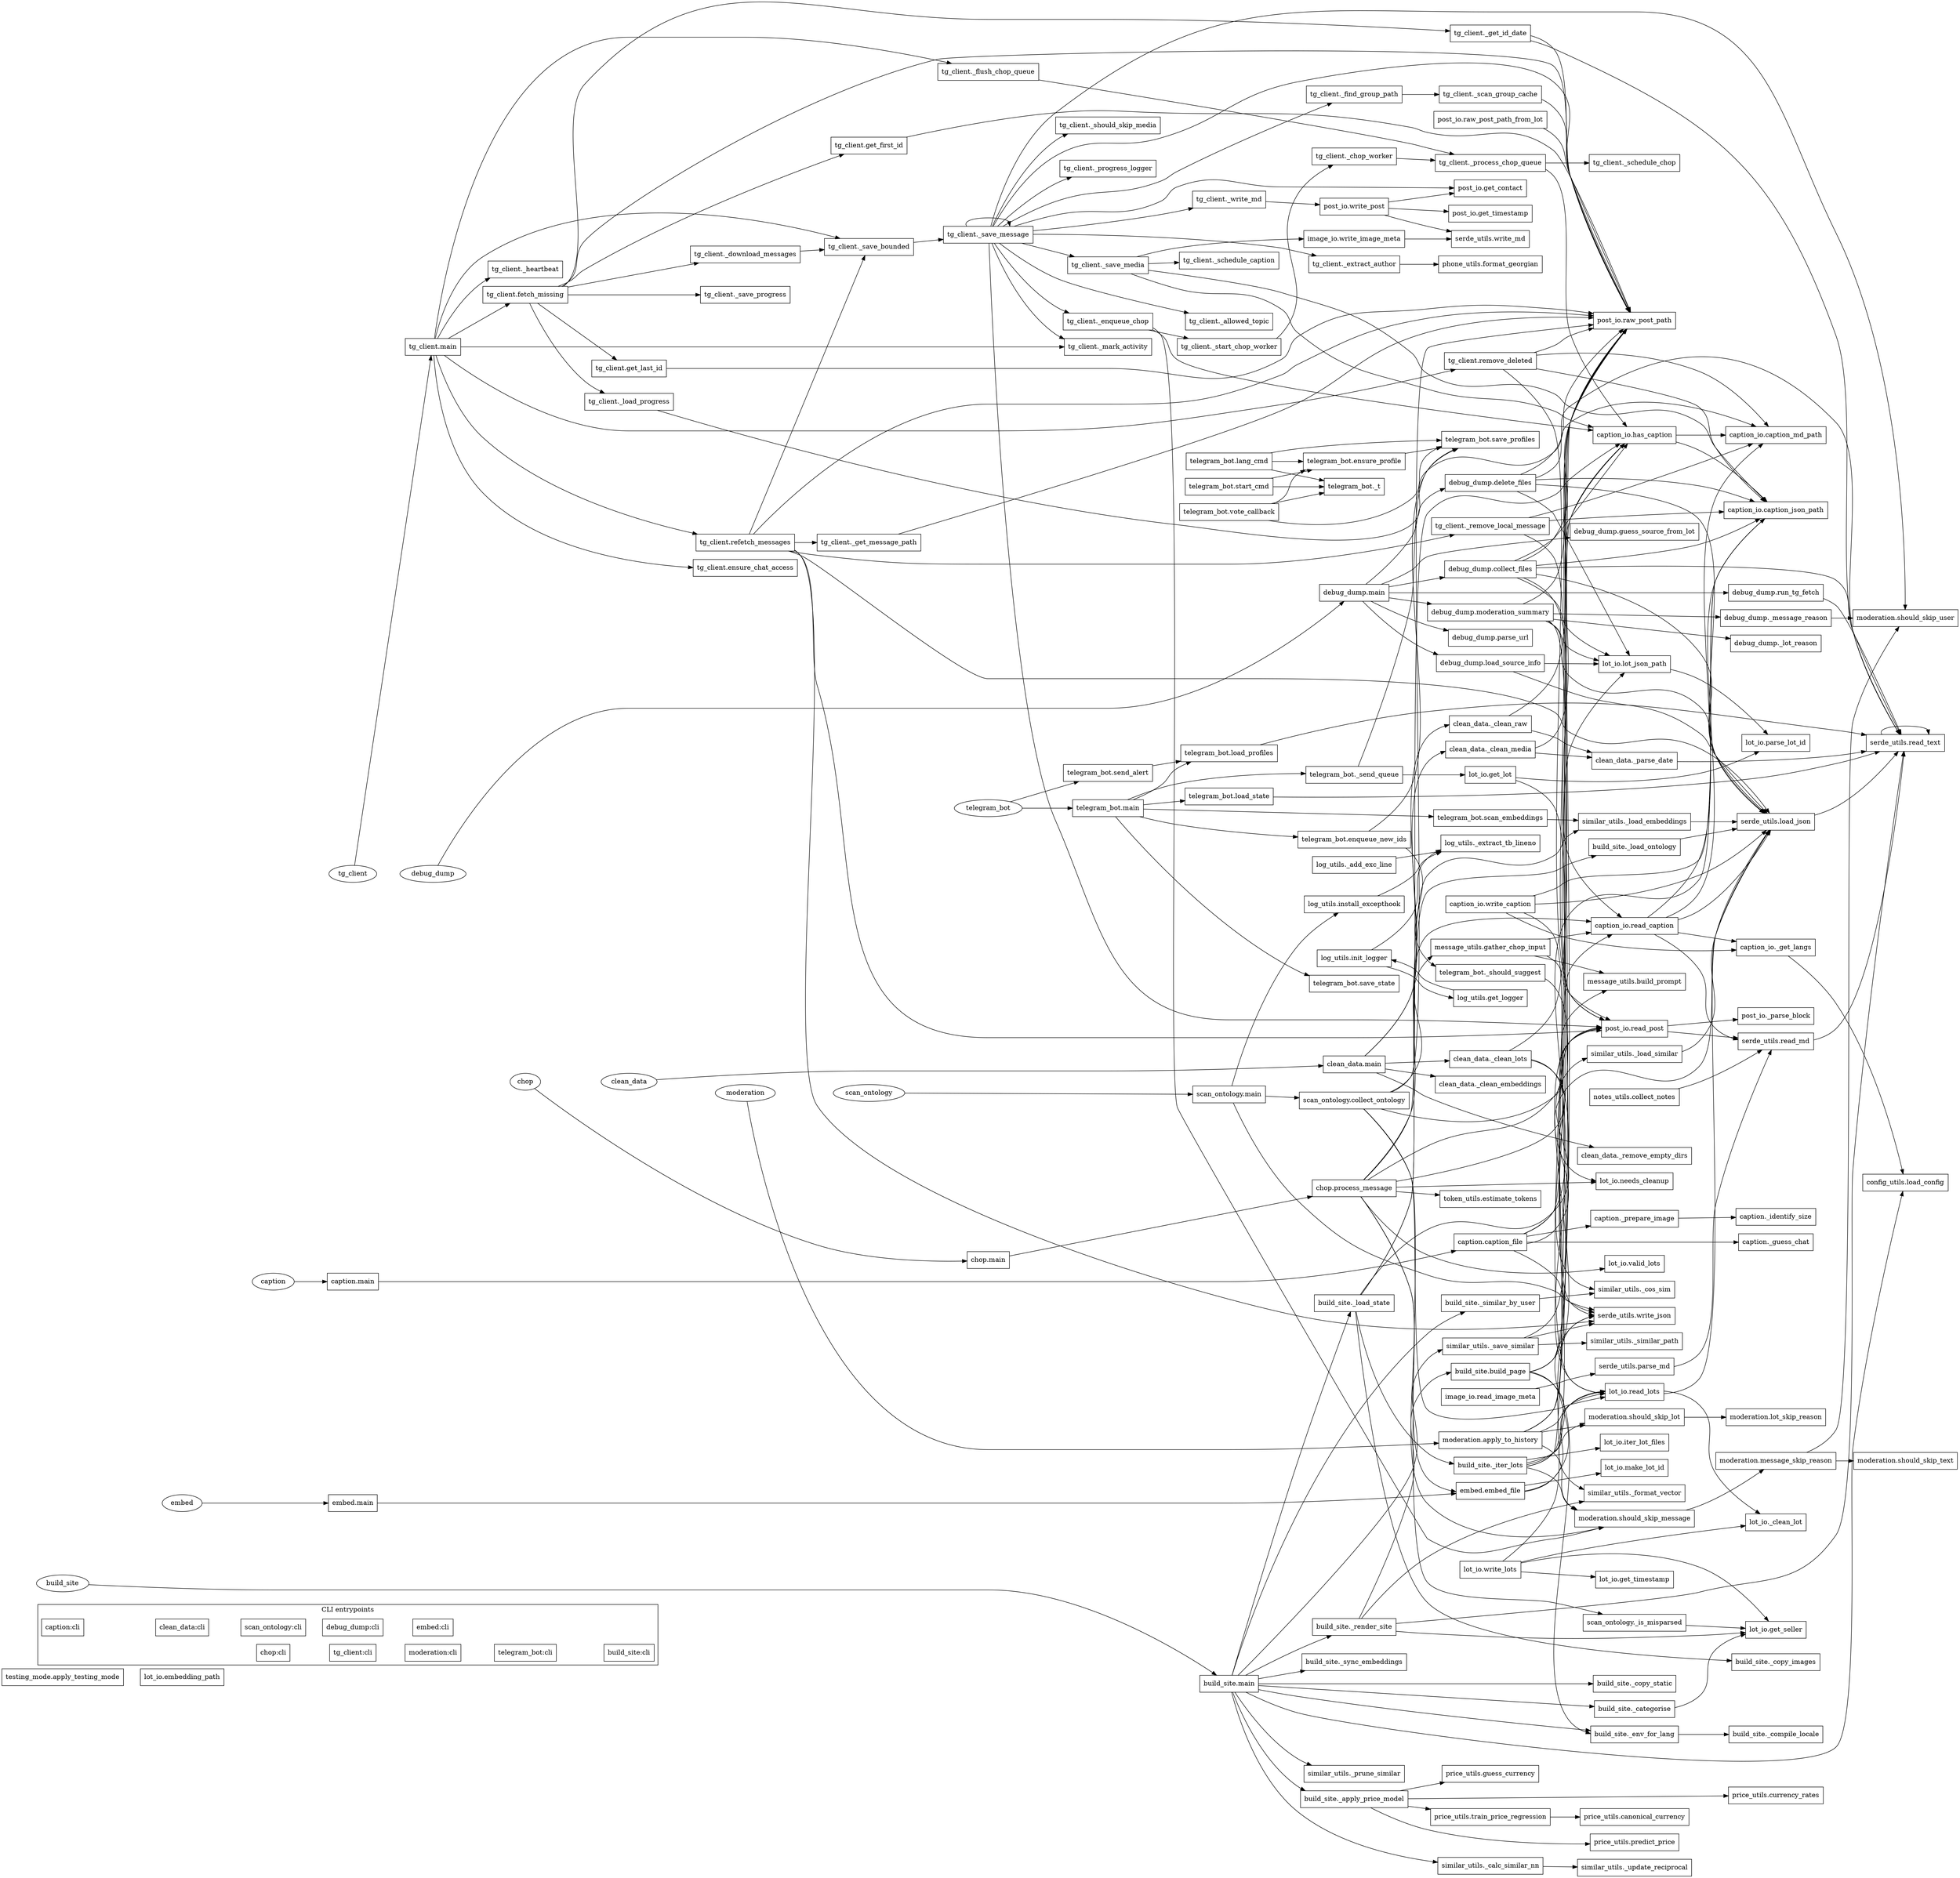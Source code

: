 digraph callgraph {
	graph [rankdir=LR];
	subgraph cluster_cli {
		graph [label="CLI entrypoints",
			newrank=true
		];
		"chop:cli"	[shape=box,
			tooltip="Command line entrypoint"];
		"tg_client:cli"	[shape=box,
			tooltip="Command line entrypoint"];
		"moderation:cli"	[shape=box,
			tooltip="Command line entrypoint"];
		"telegram_bot:cli"	[shape=box,
			tooltip="Command line entrypoint"];
		"build_site:cli"	[shape=box,
			tooltip="Command line entrypoint"];
		"caption:cli"	[shape=box,
			tooltip="Command line entrypoint"];
		"clean_data:cli"	[shape=box,
			tooltip="Command line entrypoint"];
		"scan_ontology:cli"	[shape=box,
			tooltip="Command line entrypoint"];
		"debug_dump:cli"	[shape=box,
			tooltip="Command line entrypoint"];
		"embed:cli"	[shape=box,
			tooltip="Command line entrypoint"];
	}
	"testing_mode.apply_testing_mode"	[shape=box];
	"lot_io.embedding_path"	[shape=box,
		tooltip="Return embedding file path for ``lot_path``."];
	"testing_mode.apply_testing_mode" -> "lot_io.embedding_path"	[style=invis];
	"token_utils.estimate_tokens"	[shape=box,
		tooltip="Return a naive token count approximation."];
	"chop.process_message"	[shape=box];
	"chop.process_message" -> "token_utils.estimate_tokens"	[minlen=1];
	"caption_io.has_caption"	[shape=box,
		tooltip="Return ``True`` when any caption exists for ``image``."];
	"chop.process_message" -> "caption_io.has_caption";
	"caption_io.read_caption"	[shape=box,
		tooltip="Return caption for ``image`` in ``lang`` or empty string when missing."];
	"chop.process_message" -> "caption_io.read_caption";
	"message_utils.build_prompt"	[shape=box,
		tooltip="Return prompt combining message text with captioned file names."];
	"chop.process_message" -> "message_utils.build_prompt";
	"moderation.should_skip_message"	[shape=box,
		tooltip="Return ``True`` when the raw Telegram message should be ignored."];
	"chop.process_message" -> "moderation.should_skip_message";
	"lot_io.valid_lots"	[shape=box,
		tooltip="Return ``True`` when every lot contains the required translations."];
	"chop.process_message" -> "lot_io.valid_lots"	[minlen=2];
	"lot_io.needs_cleanup"	[shape=box,
		tooltip="Return ``True`` when ``clean_data`` would drop ``lots``."];
	"chop.process_message" -> "lot_io.needs_cleanup";
	"post_io.read_post"	[shape=box,
		tooltip="Return metadata dictionary and body text for ``path``."];
	"chop.process_message" -> "post_io.read_post";
	"embed.embed_file"	[shape=box,
		tooltip="Embed ``path`` and write the result beside it under ``EMBED_DIR``."];
	"chop.process_message" -> "embed.embed_file";
	"chop.main"	[shape=box,
		tooltip="Process a single message file passed on the command line."];
	"chop.main" -> "chop.process_message";
	"log_utils._extract_tb_lineno"	[shape=box,
		tooltip="Return the last line number from a traceback."];
	"log_utils._add_exc_line"	[shape=box,
		tooltip="Attach ``line`` from traceback to structured log events."];
	"log_utils._add_exc_line" -> "log_utils._extract_tb_lineno"	[minlen=1];
	"log_utils.init_logger"	[shape=box,
		tooltip="Initialize logger writing to ``LOGFILE``.

``LOG_LEVEL`` may be set in ``config.py`` or via an environment
variable.  The level \
accepts ``DEBUG``, ``INFO`` or ``ERROR`` and
defaults to ``INFO``.  The function falls back to the standard
``logging`` module if ``\
structlog`` isn't available so the scripts
can still run in minimal environments."];
	"log_utils.init_logger" -> "log_utils._extract_tb_lineno";
	"log_utils.get_logger"	[shape=box,
		tooltip="Return the singleton logger instance."];
	"log_utils.init_logger" -> "log_utils.get_logger"	[minlen=1];
	"log_utils.get_logger" -> "log_utils.init_logger";
	"log_utils.install_excepthook"	[shape=box,
		tooltip="Redirect uncaught exceptions to ``logger.exception``."];
	"log_utils.install_excepthook" -> "log_utils._extract_tb_lineno";
	"caption_io._get_langs"	[shape=box,
		tooltip="Return configured languages, caching the result."];
	"config_utils.load_config"	[shape=box,
		tooltip="Return the ``config`` module or exit with a helpful message.

When running the scripts directly from ``src/`` the repository root \
isn't on
``sys.path`` and ``config.py`` can't be imported.  Try adding the parent
directory before failing so the configuration \
can live alongside
``config.example.py`` in the project root."];
	"caption_io._get_langs" -> "config_utils.load_config";
	"caption_io.caption_json_path"	[shape=box,
		tooltip="Return new-style caption path for ``image``."];
	"caption_io.caption_md_path"	[shape=box,
		tooltip="Return legacy Markdown caption path for ``image``."];
	"caption_io.has_caption" -> "caption_io.caption_json_path";
	"caption_io.has_caption" -> "caption_io.caption_md_path";
	"caption_io.read_caption" -> "caption_io._get_langs";
	"caption_io.read_caption" -> "caption_io.caption_json_path";
	"caption_io.read_caption" -> "caption_io.caption_md_path";
	"serde_utils.read_md"	[shape=box,
		tooltip="Alias for :func:`read_text` used for Markdown files."];
	"caption_io.read_caption" -> "serde_utils.read_md";
	"serde_utils.load_json"	[shape=box,
		tooltip="Return parsed JSON or ``None`` when invalid."];
	"caption_io.read_caption" -> "serde_utils.load_json";
	"caption_io.write_caption"	[shape=box,
		tooltip="Write ``text`` as ``lang`` caption for ``image``."];
	"caption_io.write_caption" -> "caption_io._get_langs";
	"caption_io.write_caption" -> "caption_io.caption_json_path";
	"caption_io.write_caption" -> "serde_utils.load_json";
	"serde_utils.write_json"	[shape=box,
		tooltip="Serialise ``data`` to ``path`` with standard options."];
	"caption_io.write_caption" -> "serde_utils.write_json";
	"similar_utils._load_embeddings"	[shape=box,
		tooltip="Return mapping of lot id to embedding vector."];
	"similar_utils._load_embeddings" -> "serde_utils.load_json";
	"similar_utils._cos_sim"	[shape=box,
		tooltip="Return cosine similarity between two embeddings."];
	"similar_utils._format_vector"	[shape=box,
		tooltip="Return compact JSON representation for ``vec``."];
	"similar_utils._similar_path"	[shape=box,
		tooltip="Return cache file path for ``lot_path`` under ``SIMILAR_DIR``."];
	"similar_utils._load_similar"	[shape=box,
		tooltip="Return cached similar lots mapping."];
	"similar_utils._load_similar" -> "serde_utils.load_json";
	"similar_utils._save_similar"	[shape=box,
		tooltip="Write ``sim_map`` to ``SIMILAR_DIR`` mirroring ``LOTS_DIR`` layout."];
	"similar_utils._save_similar" -> "similar_utils._similar_path"	[minlen=1];
	"lot_io.lot_json_path"	[shape=box,
		tooltip="Return full JSON path for ``lot_id`` given ``root`` directory."];
	"similar_utils._save_similar" -> "lot_io.lot_json_path";
	"similar_utils._save_similar" -> "serde_utils.write_json";
	"similar_utils._update_reciprocal"	[shape=box,
		tooltip="Insert ``lot_id`` into caches of lots listed in ``sims`` if closer."];
	"similar_utils._prune_similar"	[shape=box,
		tooltip="Drop cache entries referring to ids not in ``valid_ids``."];
	"similar_utils._calc_similar_nn"	[shape=box,
		tooltip="Fill ``sim_map`` for ``new_ids`` using a nearest neighbour search.

``vec_ids`` lists all lots that have an embedding.  ``new_ids`` \
is a subset
for which we still need recommendations.  We gather vectors for
``vec_ids`` and use ``NearestNeighbors`` from scikit-learn \
to find the
closest items.  Embeddings of lots without a vector are skipped."];
	"similar_utils._calc_similar_nn" -> "similar_utils._update_reciprocal"	[minlen=1];
	"notes_utils.collect_notes"	[shape=box,
		tooltip="Return combined notes if ``notes/`` exists."];
	"notes_utils.collect_notes" -> "serde_utils.read_md"	[minlen=1];
	"message_utils.gather_chop_input"	[shape=box,
		tooltip="Return the exact text fed to the lot parser for ``msg_path``."];
	"message_utils.gather_chop_input" -> "caption_io.read_caption";
	"message_utils.gather_chop_input" -> "message_utils.build_prompt";
	"message_utils.gather_chop_input" -> "post_io.read_post";
	"tg_client._mark_activity"	[shape=box,
		tooltip="Update ``_last_event`` to the current time."];
	"tg_client._heartbeat"	[shape=box,
		tooltip="Periodically log a heartbeat and warn if idle for too long."];
	"tg_client._progress_logger"	[shape=box,
		tooltip="Return a progress callback that logs received bytes."];
	"tg_client._write_md"	[shape=box,
		tooltip="Helper to store a raw post in Markdown format."];
	"post_io.write_post"	[shape=box,
		tooltip="Write metadata and body as a Markdown post."];
	"tg_client._write_md" -> "post_io.write_post";
	"tg_client._scan_group_cache"	[shape=box,
		tooltip="Build group_id -> Path mapping for ``chat`` quickly."];
	"post_io.raw_post_path"	[shape=box,
		tooltip="Return absolute message path for ``rel`` under ``root``."];
	"tg_client._scan_group_cache" -> "post_io.raw_post_path";
	"tg_client._find_group_path"	[shape=box,
		tooltip="Return stored message path for ``group_id`` if known."];
	"tg_client._find_group_path" -> "tg_client._scan_group_cache"	[minlen=1];
	"tg_client._get_message_path"	[shape=box,
		tooltip="Return path of stored message ``msg_id`` in ``chat`` if any."];
	"tg_client._get_message_path" -> "post_io.raw_post_path";
	"tg_client._should_skip_media"	[shape=box,
		tooltip="Return reason string if ``msg`` media should be skipped."];
	"tg_client._allowed_topic"	[shape=box,
		tooltip="Return ``True`` if ``msg`` belongs to an allowed forum topic."];
	"tg_client._extract_author"	[shape=box,
		tooltip="Return a metadata dictionary describing the message author."];
	"phone_utils.format_georgian"	[shape=box,
		tooltip="Return ``phone`` in ``+995...`` format if possible."];
	"tg_client._extract_author" -> "phone_utils.format_georgian"	[minlen=1];
	"tg_client._schedule_caption"	[shape=box,
		tooltip="Run captioning in a separate process so downloads continue."];
	"tg_client._schedule_chop"	[shape=box,
		tooltip="Run lot extraction in a separate process."];
	"tg_client._enqueue_chop"	[shape=box,
		tooltip="Queue ``path`` for chopping once captions are available."];
	"tg_client._enqueue_chop" -> "caption_io.has_caption";
	"tg_client._start_chop_worker"	[shape=box,
		tooltip="Ensure the chop queue worker task is running."];
	"tg_client._enqueue_chop" -> "tg_client._start_chop_worker"	[minlen=1];
	"tg_client._enqueue_chop" -> "moderation.should_skip_message";
	"tg_client._chop_worker"	[shape=box,
		tooltip="Background task processing ``_CHOP_QUEUE``."];
	"tg_client._start_chop_worker" -> "tg_client._chop_worker"	[minlen=1];
	"tg_client._process_chop_queue"	[shape=box,
		tooltip="Check queued posts and chop cooled down ones."];
	"tg_client._process_chop_queue" -> "caption_io.has_caption";
	"tg_client._process_chop_queue" -> "tg_client._schedule_chop"	[minlen=1];
	"tg_client._chop_worker" -> "tg_client._process_chop_queue";
	"tg_client._flush_chop_queue"	[shape=box,
		tooltip="Run the chop worker until the queue is empty and cancel it."];
	"tg_client._flush_chop_queue" -> "tg_client._process_chop_queue";
	"tg_client._get_id_date"	[shape=box,
		tooltip="Return the stored date for ``msg_id`` in ``chat`` if available."];
	"serde_utils.read_text"	[shape=box,
		tooltip="Return file contents as UTF-8 or empty string when missing."];
	"tg_client._get_id_date" -> "serde_utils.read_text";
	"tg_client._get_id_date" -> "post_io.raw_post_path";
	"tg_client._load_progress"	[shape=box,
		tooltip="Return saved resume timestamp for ``chat`` if available."];
	"tg_client._load_progress" -> "serde_utils.read_text";
	"tg_client._save_progress"	[shape=box,
		tooltip="Persist resume timestamp for ``chat`` to ``STATE_DIR``."];
	"tg_client.get_first_id"	[shape=box,
		tooltip="Return the smallest saved message id for ``chat``."];
	"tg_client.get_first_id" -> "post_io.raw_post_path";
	"tg_client.get_last_id"	[shape=box,
		tooltip="Return the highest saved message id for ``chat``."];
	"tg_client.get_last_id" -> "post_io.raw_post_path";
	"tg_client._save_message"	[shape=box,
		tooltip="Write ``msg`` to disk with metadata and any media references.

Returns the path of the stored message or ``None`` when skipped."];
	"tg_client._save_message" -> "tg_client._mark_activity";
	"tg_client._save_message" -> "tg_client._progress_logger"	[minlen=1];
	"tg_client._save_message" -> "tg_client._write_md"	[minlen=2];
	"tg_client._save_message" -> "tg_client._find_group_path"	[minlen=3];
	"tg_client._save_message" -> "tg_client._should_skip_media"	[minlen=1];
	"tg_client._save_message" -> "tg_client._allowed_topic"	[minlen=2];
	"tg_client._save_message" -> "tg_client._extract_author"	[minlen=3];
	"tg_client._save_message" -> "tg_client._enqueue_chop";
	"tg_client._save_message" -> "tg_client._save_message";
	"tg_client._save_media"	[shape=box,
		tooltip="Store ``data`` and return relative file path."];
	"tg_client._save_message" -> "tg_client._save_media";
	"moderation.should_skip_user"	[shape=box,
		tooltip="Return ``True`` if ``username`` is blacklisted."];
	"tg_client._save_message" -> "moderation.should_skip_user";
	"post_io.get_contact"	[shape=box,
		tooltip="Return a contact identifier from ``meta`` or ``None`` when missing."];
	"tg_client._save_message" -> "post_io.get_contact";
	"tg_client._save_message" -> "post_io.read_post";
	"tg_client._save_message" -> "post_io.raw_post_path";
	"tg_client._save_media" -> "caption_io.caption_json_path";
	"tg_client._save_media" -> "caption_io.has_caption";
	"tg_client._save_media" -> "tg_client._schedule_caption"	[minlen=1];
	"image_io.write_image_meta"	[shape=box,
		tooltip="Write ``meta`` to ``path.with_suffix('.md')``."];
	"tg_client._save_media" -> "image_io.write_image_meta"	[minlen=2];
	"tg_client._save_bounded"	[shape=box,
		tooltip="Run ``_save_message`` under the global semaphore and return path."];
	"tg_client._save_bounded" -> "tg_client._save_message";
	"tg_client._remove_local_message"	[shape=box,
		tooltip="Delete ``path`` and related media if the post no longer exists."];
	"tg_client._remove_local_message" -> "caption_io.caption_json_path";
	"tg_client._remove_local_message" -> "caption_io.caption_md_path";
	"tg_client._remove_local_message" -> "post_io.read_post";
	"tg_client._download_messages"	[shape=box,
		tooltip="Save ``messages`` with a progress bar and return count saved."];
	"tg_client._download_messages" -> "tg_client._save_bounded";
	"tg_client.ensure_chat_access"	[shape=box,
		tooltip="Join chats listed in ``CHATS`` if not already joined."];
	"tg_client.refetch_messages"	[shape=box,
		tooltip="Re-fetch posts that failed parsing or are empty."];
	"tg_client.refetch_messages" -> "tg_client._get_message_path"	[minlen=1];
	"tg_client.refetch_messages" -> "tg_client._save_bounded";
	"tg_client.refetch_messages" -> "tg_client._remove_local_message";
	"tg_client.refetch_messages" -> "serde_utils.load_json";
	"tg_client.refetch_messages" -> "serde_utils.write_json";
	"tg_client.refetch_messages" -> "post_io.read_post";
	"tg_client.refetch_messages" -> "post_io.raw_post_path";
	"tg_client.fetch_missing"	[shape=box,
		tooltip="Pull new messages and back-fill history until fully synced."];
	"tg_client.fetch_missing" -> "tg_client._get_id_date";
	"tg_client.fetch_missing" -> "tg_client._load_progress"	[minlen=1];
	"tg_client.fetch_missing" -> "tg_client._save_progress"	[minlen=2];
	"tg_client.fetch_missing" -> "tg_client.get_first_id"	[minlen=3];
	"tg_client.fetch_missing" -> "tg_client.get_last_id"	[minlen=1];
	"tg_client.fetch_missing" -> "tg_client._download_messages"	[minlen=2];
	"tg_client.fetch_missing" -> "post_io.raw_post_path";
	"tg_client.remove_deleted"	[shape=box,
		tooltip="Delete locally stored messages removed from Telegram recently."];
	"tg_client.remove_deleted" -> "caption_io.caption_json_path";
	"tg_client.remove_deleted" -> "caption_io.caption_md_path";
	"tg_client.remove_deleted" -> "post_io.read_post";
	"tg_client.remove_deleted" -> "post_io.raw_post_path";
	"tg_client.main"	[shape=box];
	"tg_client.main" -> "tg_client._mark_activity";
	"tg_client.main" -> "tg_client._heartbeat"	[minlen=1];
	"tg_client.main" -> "tg_client._flush_chop_queue"	[minlen=2];
	"tg_client.main" -> "tg_client._save_bounded";
	"tg_client.main" -> "tg_client.ensure_chat_access"	[minlen=3];
	"tg_client.main" -> "tg_client.refetch_messages";
	"tg_client.main" -> "tg_client.fetch_missing";
	"tg_client.main" -> "tg_client.remove_deleted";
	"moderation.should_skip_text"	[shape=box,
		tooltip="Return ``True`` if ``text`` contains banned phrases."];
	"moderation.message_skip_reason"	[shape=box,
		tooltip="Return the moderation reason for ``meta`` and ``text`` or ``None``."];
	"moderation.message_skip_reason" -> "moderation.should_skip_text"	[minlen=1];
	"moderation.message_skip_reason" -> "moderation.should_skip_user";
	"moderation.should_skip_message" -> "moderation.message_skip_reason";
	"moderation.lot_skip_reason"	[shape=box,
		tooltip="Return the moderation reason for ``lot`` or ``None``."];
	"moderation.should_skip_lot"	[shape=box,
		tooltip="Return ``True`` when the lot fails additional checks."];
	"moderation.should_skip_lot" -> "moderation.lot_skip_reason"	[minlen=1];
	"moderation.apply_to_history"	[shape=box,
		tooltip="Remove processed lots now failing moderation."];
	"moderation.apply_to_history" -> "moderation.should_skip_message";
	"moderation.apply_to_history" -> "moderation.should_skip_lot";
	"lot_io.read_lots"	[shape=box,
		tooltip="Return a list of lots from ``path`` or ``None`` when invalid."];
	"moderation.apply_to_history" -> "lot_io.read_lots";
	"moderation.apply_to_history" -> "post_io.read_post";
	"moderation.apply_to_history" -> "post_io.raw_post_path";
	"lot_io._clean_lot"	[shape=box,
		tooltip="Return ``lot`` without empty or null fields."];
	"lot_io.get_seller"	[shape=box,
		tooltip="Return the seller identifier or ``None`` when missing."];
	"lot_io.get_timestamp"	[shape=box,
		tooltip="Return ``lot['timestamp']`` as a timezone-aware ``datetime``."];
	"lot_io.read_lots" -> "lot_io._clean_lot";
	"lot_io.read_lots" -> "serde_utils.load_json";
	"lot_io.write_lots"	[shape=box,
		tooltip="Write lots to ``path`` using consistent JSON formatting."];
	"lot_io.write_lots" -> "lot_io._clean_lot";
	"lot_io.write_lots" -> "lot_io.get_seller";
	"lot_io.write_lots" -> "lot_io.get_timestamp"	[minlen=1];
	"lot_io.write_lots" -> "serde_utils.write_json";
	"lot_io.make_lot_id"	[shape=box,
		tooltip="Return lot id string for ``rel`` and ``index``.

``rel`` is the JSON file path relative to the ``data/lots`` directory
without the ``\
.json`` suffix."];
	"lot_io.parse_lot_id"	[shape=box,
		tooltip="Return ``(relative_path, index)`` extracted from ``lot_id``."];
	"lot_io.lot_json_path" -> "lot_io.parse_lot_id";
	"lot_io.embedding_path" -> "chop:cli"	[style=invis];
	"lot_io.iter_lot_files"	[shape=box,
		tooltip="Return ``*.json`` files under ``root``.

When ``newest_first`` is ``True`` the result is ordered by modification
time with the most \
recently changed files first.  Both ``build_site.py`` and
``pending_embed.py`` rely on this helper so they scan the lot directory \
in
the same order."];
	"lot_io.get_lot"	[shape=box,
		tooltip="Return the lot identified by ``lot_id`` or ``None`` when missing."];
	"lot_io.get_lot" -> "lot_io.read_lots";
	"lot_io.get_lot" -> "lot_io.parse_lot_id";
	"serde_utils.read_text" -> "serde_utils.read_text";
	"serde_utils.read_md" -> "serde_utils.read_text";
	"serde_utils.write_md"	[shape=box,
		tooltip="Write ``text`` to ``path`` ensuring a trailing newline."];
	"serde_utils.parse_md"	[shape=box,
		tooltip="Return metadata dictionary and body text from ``path``."];
	"serde_utils.parse_md" -> "serde_utils.read_md";
	"serde_utils.load_json" -> "serde_utils.read_text";
	"telegram_bot._t"	[shape=box,
		tooltip="Return ``text`` translated to ``lang`` using gettext files."];
	"telegram_bot.ensure_profile"	[shape=box,
		tooltip="Return profile for ``uid`` creating one if needed."];
	"telegram_bot.save_profiles"	[shape=box,
		tooltip="Write ``profiles`` to disk."];
	"telegram_bot.ensure_profile" -> "telegram_bot.save_profiles";
	"telegram_bot.load_profiles"	[shape=box,
		tooltip="Populate the global ``profiles`` mapping."];
	"telegram_bot.load_profiles" -> "serde_utils.read_text";
	"telegram_bot.load_state"	[shape=box,
		tooltip="Populate ``processed_ids`` from ``STATE_PATH``."];
	"telegram_bot.load_state" -> "serde_utils.read_text";
	"telegram_bot.save_state"	[shape=box];
	"telegram_bot.scan_embeddings"	[shape=box,
		tooltip="Load new embeddings and return list of new lot ids."];
	"telegram_bot.scan_embeddings" -> "similar_utils._load_embeddings";
	"telegram_bot._should_suggest"	[shape=box];
	"telegram_bot._should_suggest" -> "similar_utils._cos_sim";
	"telegram_bot.enqueue_new_ids"	[shape=box];
	"telegram_bot.enqueue_new_ids" -> "telegram_bot.save_profiles";
	"telegram_bot.enqueue_new_ids" -> "telegram_bot._should_suggest"	[minlen=1];
	"telegram_bot._send_queue"	[shape=box];
	"telegram_bot._send_queue" -> "lot_io.get_lot";
	"telegram_bot._send_queue" -> "telegram_bot.save_profiles";
	"telegram_bot.send_alert"	[shape=box,
		tooltip="Broadcast ``text`` to all registered users."];
	"telegram_bot.send_alert" -> "telegram_bot.load_profiles";
	"telegram_bot.start_cmd"	[shape=box];
	"telegram_bot.start_cmd" -> "telegram_bot._t";
	"telegram_bot.start_cmd" -> "telegram_bot.ensure_profile";
	"telegram_bot.lang_cmd"	[shape=box];
	"telegram_bot.lang_cmd" -> "telegram_bot._t";
	"telegram_bot.lang_cmd" -> "telegram_bot.ensure_profile";
	"telegram_bot.lang_cmd" -> "telegram_bot.save_profiles";
	"telegram_bot.vote_callback"	[shape=box];
	"telegram_bot.vote_callback" -> "telegram_bot._t";
	"telegram_bot.vote_callback" -> "telegram_bot.ensure_profile";
	"telegram_bot.vote_callback" -> "telegram_bot.save_profiles";
	"telegram_bot.main"	[shape=box];
	"telegram_bot.main" -> "telegram_bot.load_profiles";
	"telegram_bot.main" -> "telegram_bot.load_state"	[minlen=1];
	"telegram_bot.main" -> "telegram_bot.save_state"	[minlen=2];
	"telegram_bot.main" -> "telegram_bot.scan_embeddings"	[minlen=3];
	"telegram_bot.main" -> "telegram_bot.enqueue_new_ids";
	"telegram_bot.main" -> "telegram_bot._send_queue";
	"build_site._load_ontology"	[shape=box];
	"build_site._load_ontology" -> "serde_utils.load_json";
	"build_site._compile_locale"	[shape=box];
	"build_site._env_for_lang"	[shape=box];
	"build_site._env_for_lang" -> "build_site._compile_locale"	[minlen=1];
	"build_site._iter_lots"	[shape=box,
		tooltip="Return all lots ready for rendering."];
	"build_site._iter_lots" -> "moderation.should_skip_message";
	"build_site._iter_lots" -> "moderation.should_skip_lot";
	"build_site._iter_lots" -> "lot_io.read_lots";
	"build_site._iter_lots" -> "lot_io.iter_lot_files"	[minlen=1];
	"build_site._iter_lots" -> "post_io.read_post";
	"build_site._iter_lots" -> "post_io.raw_post_path";
	"build_site._copy_images"	[shape=box];
	"build_site._copy_static"	[shape=box,
		tooltip="Copy CSS and JS so generated pages are standalone."];
	"build_site._load_state"	[shape=box,
		tooltip="Return ontology fields, embeddings, lots and similarity cache."];
	"build_site._load_state" -> "similar_utils._load_embeddings";
	"build_site._load_state" -> "similar_utils._load_similar"	[minlen=1];
	"build_site._load_state" -> "build_site._load_ontology"	[minlen=2];
	"build_site._load_state" -> "build_site._iter_lots";
	"build_site._load_state" -> "build_site._copy_images"	[minlen=3];
	"build_site._sync_embeddings"	[shape=box,
		tooltip="Drop lots or vectors that do not match and return cleaned data."];
	"build_site._apply_price_model"	[shape=box,
		tooltip="Predict prices in USD and guess missing currencies."];
	"price_utils.train_price_regression"	[shape=box,
		tooltip="Return ``(model, currency_map, counts)`` trained on ``lots``.

``lots`` must contain ``price`` and ``price:currency`` fields. Only \
lots with
embeddings present in ``id_to_vec`` are considered. Prices are regressed on
the logarithm scale so coefficients are interpretable \
as multiplicative
factors. ``USD`` is treated as the base currency so coefficients can be
interpreted as exchange rate multipliers. \
The returned ``counts`` dictionary
maps each currency to the number of training samples observed."];
	"build_site._apply_price_model" -> "price_utils.train_price_regression"	[minlen=1];
	"price_utils.predict_price"	[shape=box,
		tooltip="Return predicted price for ``vec`` in ``currency``.

When ``model`` is ``None`` or ``vec`` is missing, ``None`` is returned."];
	"build_site._apply_price_model" -> "price_utils.predict_price"	[minlen=2];
	"price_utils.currency_rates"	[shape=box,
		tooltip="Return estimated currency multipliers relative to the base.

The regression model learns one coefficient per currency dummy feature.  \
The
coefficient is the logarithm of the multiplier relative to USD."];
	"build_site._apply_price_model" -> "price_utils.currency_rates"	[minlen=3];
	"price_utils.guess_currency"	[shape=box,
		tooltip="Return currency with multiplier closest to ``price/pred_usd``.

``pred_usd`` is the predicted price in USD.  ``price`` is the numeric \
value
provided by the user without a currency.  The function compares the implied
multiplier ``price / pred_usd`` against the learnt \
exchange rates and picks
the closest match.  ``counts`` may be provided to ignore rarely seen
currencies when guessing.  Any currency \
with fewer than ``min_samples``
samples in the training set is skipped."];
	"build_site._apply_price_model" -> "price_utils.guess_currency"	[minlen=1];
	"build_site._similar_by_user"	[shape=box,
		tooltip="Return map of lot id to other lots from the same user."];
	"build_site._similar_by_user" -> "similar_utils._cos_sim";
	"build_site._categorise"	[shape=box,
		tooltip="Return category info and recent lot list."];
	"build_site._categorise" -> "lot_io.get_seller";
	"build_site._render_site"	[shape=box];
	"build_site._render_site" -> "similar_utils._format_vector";
	"build_site._render_site" -> "lot_io.get_seller";
	"build_site._render_site" -> "serde_utils.read_text";
	"build_site.build_page"	[shape=box,
		tooltip="Render ``lot`` into separate HTML files for every language."];
	"build_site._render_site" -> "build_site.build_page";
	"build_site.build_page" -> "caption_io.read_caption";
	"build_site.build_page" -> "similar_utils._format_vector";
	"build_site.build_page" -> "build_site._env_for_lang";
	"build_site.build_page" -> "post_io.read_post";
	"build_site.build_page" -> "post_io.raw_post_path";
	"build_site.main"	[shape=box];
	"build_site.main" -> "similar_utils._save_similar";
	"build_site.main" -> "similar_utils._prune_similar"	[minlen=1];
	"build_site.main" -> "similar_utils._calc_similar_nn"	[minlen=2];
	"build_site.main" -> "build_site._env_for_lang";
	"build_site.main" -> "build_site._copy_static"	[minlen=3];
	"build_site.main" -> "build_site._load_state";
	"build_site.main" -> "build_site._sync_embeddings"	[minlen=1];
	"build_site.main" -> "build_site._apply_price_model";
	"build_site.main" -> "build_site._similar_by_user"	[minlen=2];
	"build_site.main" -> "build_site._categorise"	[minlen=3];
	"build_site.main" -> "build_site._render_site";
	"build_site.main" -> "config_utils.load_config";
	"caption._identify_size"	[shape=box,
		tooltip="Return ``(width, height)`` for ``path`` using ImageMagick."];
	"caption._prepare_image"	[shape=box,
		tooltip="Resize ``path`` and return the processed JPEG bytes."];
	"caption._prepare_image" -> "caption._identify_size"	[minlen=1];
	"caption._guess_chat"	[shape=box,
		tooltip="Return chat name for ``path`` relative to ``MEDIA_DIR``."];
	"caption.caption_file"	[shape=box,
		tooltip="Caption ``path`` with GPT-4o and save ``.caption.json`` beside it."];
	"caption.caption_file" -> "caption_io.caption_json_path";
	"caption.caption_file" -> "caption_io.has_caption";
	"caption.caption_file" -> "serde_utils.load_json";
	"caption.caption_file" -> "serde_utils.write_json";
	"caption.caption_file" -> "caption._prepare_image"	[minlen=1];
	"caption.caption_file" -> "caption._guess_chat"	[minlen=2];
	"caption.main"	[shape=box];
	"caption.main" -> "caption.caption_file";
	"image_io.read_image_meta"	[shape=box,
		tooltip="Return metadata from ``path.with_suffix('.md')``."];
	"image_io.read_image_meta" -> "serde_utils.parse_md"	[minlen=1];
	"image_io.write_image_meta" -> "serde_utils.write_md";
	"clean_data._parse_date"	[shape=box,
		tooltip="Return the ``date`` field from a markdown file if present."];
	"clean_data._parse_date" -> "serde_utils.read_text";
	"clean_data._clean_raw"	[shape=box];
	"clean_data._clean_raw" -> "clean_data._parse_date";
	"clean_data._clean_raw" -> "post_io.raw_post_path";
	"clean_data._clean_media"	[shape=box];
	"clean_data._clean_media" -> "caption_io.has_caption";
	"clean_data._clean_media" -> "clean_data._parse_date";
	"clean_data._clean_lots"	[shape=box];
	"clean_data._clean_lots" -> "lot_io.needs_cleanup";
	"clean_data._clean_lots" -> "lot_io.read_lots";
	"clean_data._clean_lots" -> "post_io.raw_post_path";
	"clean_data._clean_embeddings"	[shape=box,
		tooltip="Delete embedding files when the matching lot JSON is absent."];
	"clean_data._remove_empty_dirs"	[shape=box,
		tooltip="Recursively remove empty folders under ``root``."];
	"clean_data.main"	[shape=box];
	"clean_data.main" -> "clean_data._clean_raw";
	"clean_data.main" -> "clean_data._clean_media";
	"clean_data.main" -> "clean_data._clean_lots";
	"clean_data.main" -> "clean_data._clean_embeddings"	[minlen=1];
	"clean_data.main" -> "clean_data._remove_empty_dirs"	[minlen=2];
	"scan_ontology._is_misparsed"	[shape=box,
		tooltip="Return ``True`` for obviously invalid lots or source posts."];
	"scan_ontology._is_misparsed" -> "lot_io.get_seller";
	"scan_ontology.collect_ontology"	[shape=box,
		tooltip="Return counts per field, value counters, misparsed lots and broken metadata."];
	"scan_ontology.collect_ontology" -> "message_utils.gather_chop_input";
	"scan_ontology.collect_ontology" -> "lot_io.read_lots";
	"scan_ontology.collect_ontology" -> "scan_ontology._is_misparsed"	[minlen=1];
	"scan_ontology.collect_ontology" -> "post_io.read_post";
	"scan_ontology.collect_ontology" -> "post_io.raw_post_path";
	"scan_ontology.main"	[shape=box];
	"scan_ontology.main" -> "log_utils.install_excepthook"	[minlen=1];
	"scan_ontology.main" -> "serde_utils.write_json";
	"scan_ontology.main" -> "scan_ontology.collect_ontology";
	"post_io._parse_block"	[shape=box,
		tooltip="Return metadata dict and remaining body from ``text``."];
	"post_io.get_timestamp"	[shape=box,
		tooltip="Return ``meta['date']`` as a timezone-aware ``datetime``."];
	"post_io.read_post" -> "serde_utils.read_md";
	"post_io.read_post" -> "post_io._parse_block"	[minlen=1];
	"post_io.write_post" -> "serde_utils.write_md";
	"post_io.write_post" -> "post_io.get_contact";
	"post_io.write_post" -> "post_io.get_timestamp"	[minlen=1];
	"post_io.raw_post_path_from_lot"	[shape=box,
		tooltip="Return raw post path referenced by ``lot`` or ``None``."];
	"post_io.raw_post_path_from_lot" -> "post_io.raw_post_path"	[minlen=1];
	"debug_dump.parse_url"	[shape=box,
		tooltip="Return ``(lot_id, lang)`` extracted from ``url``."];
	"debug_dump.guess_source_from_lot"	[shape=box,
		tooltip="Guess ``(chat, message_id)`` directly from ``lot_id``."];
	"debug_dump.load_source_info"	[shape=box,
		tooltip="Return ``(chat, message_id)`` for ``lot_id`` if available."];
	"debug_dump.load_source_info" -> "lot_io.lot_json_path";
	"debug_dump.load_source_info" -> "serde_utils.load_json";
	"debug_dump.run_tg_fetch"	[shape=box,
		tooltip="Run ``tg_client.py --fetch`` and return combined logs."];
	"debug_dump.run_tg_fetch" -> "serde_utils.read_text";
	"debug_dump.collect_files"	[shape=box,
		tooltip="Return ``[(name, content), ...]`` for files related to ``lot_id``."];
	"debug_dump.collect_files" -> "caption_io.caption_json_path";
	"debug_dump.collect_files" -> "caption_io.has_caption";
	"debug_dump.collect_files" -> "caption_io.read_caption";
	"debug_dump.collect_files" -> "lot_io.lot_json_path";
	"debug_dump.collect_files" -> "serde_utils.read_text";
	"debug_dump.collect_files" -> "serde_utils.load_json";
	"debug_dump.collect_files" -> "post_io.raw_post_path";
	"debug_dump.delete_files"	[shape=box,
		tooltip="Remove files related to ``lot_id`` from the filesystem."];
	"debug_dump.delete_files" -> "caption_io.caption_json_path";
	"debug_dump.delete_files" -> "caption_io.caption_md_path";
	"debug_dump.delete_files" -> "lot_io.lot_json_path";
	"debug_dump.delete_files" -> "serde_utils.load_json";
	"debug_dump.delete_files" -> "post_io.raw_post_path";
	"debug_dump._message_reason"	[shape=box,
		tooltip="Return explanation why a message would be skipped."];
	"debug_dump._message_reason" -> "moderation.should_skip_user";
	"debug_dump._lot_reason"	[shape=box,
		tooltip="Return explanation why ``lot`` would be skipped."];
	"debug_dump.moderation_summary"	[shape=box,
		tooltip="Return a multi-line summary of moderation checks for ``lot_id``."];
	"debug_dump.moderation_summary" -> "lot_io.lot_json_path";
	"debug_dump.moderation_summary" -> "serde_utils.load_json";
	"debug_dump.moderation_summary" -> "post_io.read_post";
	"debug_dump.moderation_summary" -> "post_io.raw_post_path";
	"debug_dump.moderation_summary" -> "debug_dump._message_reason"	[minlen=1];
	"debug_dump.moderation_summary" -> "debug_dump._lot_reason"	[minlen=2];
	"debug_dump.main"	[shape=box];
	"debug_dump.main" -> "debug_dump.parse_url"	[minlen=1];
	"debug_dump.main" -> "debug_dump.guess_source_from_lot"	[minlen=2];
	"debug_dump.main" -> "debug_dump.load_source_info";
	"debug_dump.main" -> "debug_dump.run_tg_fetch"	[minlen=3];
	"debug_dump.main" -> "debug_dump.collect_files";
	"debug_dump.main" -> "debug_dump.delete_files";
	"debug_dump.main" -> "debug_dump.moderation_summary";
	"price_utils.canonical_currency"	[shape=box,
		tooltip="Return canonical currency code or ``None`` when unknown."];
	"price_utils.train_price_regression" -> "price_utils.canonical_currency"	[minlen=1];
	"embed.embed_file" -> "lot_io.read_lots";
	"embed.embed_file" -> "lot_io.make_lot_id"	[minlen=1];
	"embed.embed_file" -> "serde_utils.write_json";
	"embed.main"	[shape=box,
		tooltip="Embed the file given on the command line."];
	"embed.main" -> "embed.embed_file";
	build_site:cli -> "build_site.main";
	build_site:cli -> embed:cli	[style=invis];
	embed:cli -> "embed.main"	[minlen=1];
	embed:cli -> caption:cli	[style=invis];
	caption:cli -> "caption.main"	[minlen=1];
	caption:cli -> tg_client:cli	[style=invis];
	tg_client:cli -> "tg_client.main";
	tg_client:cli -> debug_dump:cli	[style=invis];
	debug_dump:cli -> "debug_dump.main";
	debug_dump:cli -> chop:cli	[style=invis];
	chop:cli -> "chop.main"	[minlen=1];
	chop:cli -> clean_data:cli	[style=invis];
	clean_data:cli -> "clean_data.main";
	clean_data:cli -> moderation:cli	[style=invis];
	moderation:cli -> "moderation.apply_to_history";
	moderation:cli -> scan_ontology:cli	[style=invis];
	scan_ontology:cli -> "scan_ontology.main";
	scan_ontology:cli -> telegram_bot:cli	[style=invis];
	telegram_bot:cli -> "telegram_bot.send_alert"	[minlen=1];
	telegram_bot:cli -> "telegram_bot.main";
	"chop:cli" -> "tg_client:cli"	[style=invis];
	"tg_client:cli" -> "moderation:cli"	[style=invis];
	"moderation:cli" -> "telegram_bot:cli"	[style=invis];
	"telegram_bot:cli" -> "build_site:cli"	[style=invis];
	"caption:cli" -> "clean_data:cli"	[style=invis];
	"clean_data:cli" -> "scan_ontology:cli"	[style=invis];
	"scan_ontology:cli" -> "debug_dump:cli"	[style=invis];
	"debug_dump:cli" -> "embed:cli"	[style=invis];
}
